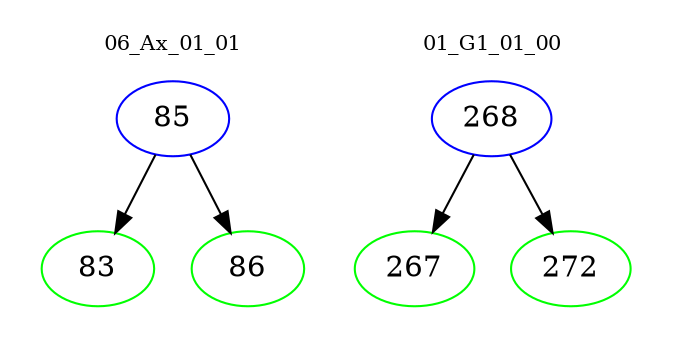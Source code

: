 digraph{
subgraph cluster_0 {
color = white
label = "06_Ax_01_01";
fontsize=10;
T0_85 [label="85", color="blue"]
T0_85 -> T0_83 [color="black"]
T0_83 [label="83", color="green"]
T0_85 -> T0_86 [color="black"]
T0_86 [label="86", color="green"]
}
subgraph cluster_1 {
color = white
label = "01_G1_01_00";
fontsize=10;
T1_268 [label="268", color="blue"]
T1_268 -> T1_267 [color="black"]
T1_267 [label="267", color="green"]
T1_268 -> T1_272 [color="black"]
T1_272 [label="272", color="green"]
}
}
